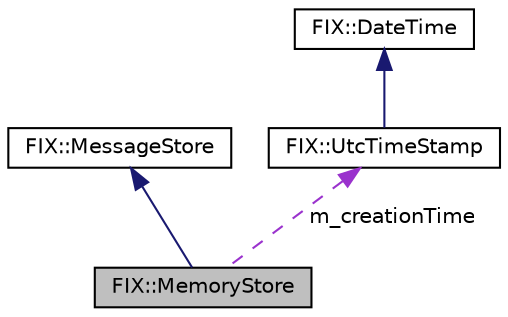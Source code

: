 digraph "FIX::MemoryStore"
{
  edge [fontname="Helvetica",fontsize="10",labelfontname="Helvetica",labelfontsize="10"];
  node [fontname="Helvetica",fontsize="10",shape=record];
  Node2 [label="FIX::MemoryStore",height=0.2,width=0.4,color="black", fillcolor="grey75", style="filled", fontcolor="black"];
  Node3 -> Node2 [dir="back",color="midnightblue",fontsize="10",style="solid",fontname="Helvetica"];
  Node3 [label="FIX::MessageStore",height=0.2,width=0.4,color="black", fillcolor="white", style="filled",URL="$class_f_i_x_1_1_message_store.html",tooltip="This interface must be implemented to store and retrieve messages and sequence numbers. "];
  Node4 -> Node2 [dir="back",color="darkorchid3",fontsize="10",style="dashed",label=" m_creationTime" ,fontname="Helvetica"];
  Node4 [label="FIX::UtcTimeStamp",height=0.2,width=0.4,color="black", fillcolor="white", style="filled",URL="$class_f_i_x_1_1_utc_time_stamp.html",tooltip="Date and Time represented in UTC. "];
  Node5 -> Node4 [dir="back",color="midnightblue",fontsize="10",style="solid",fontname="Helvetica"];
  Node5 [label="FIX::DateTime",height=0.2,width=0.4,color="black", fillcolor="white", style="filled",URL="$struct_f_i_x_1_1_date_time.html"];
}
